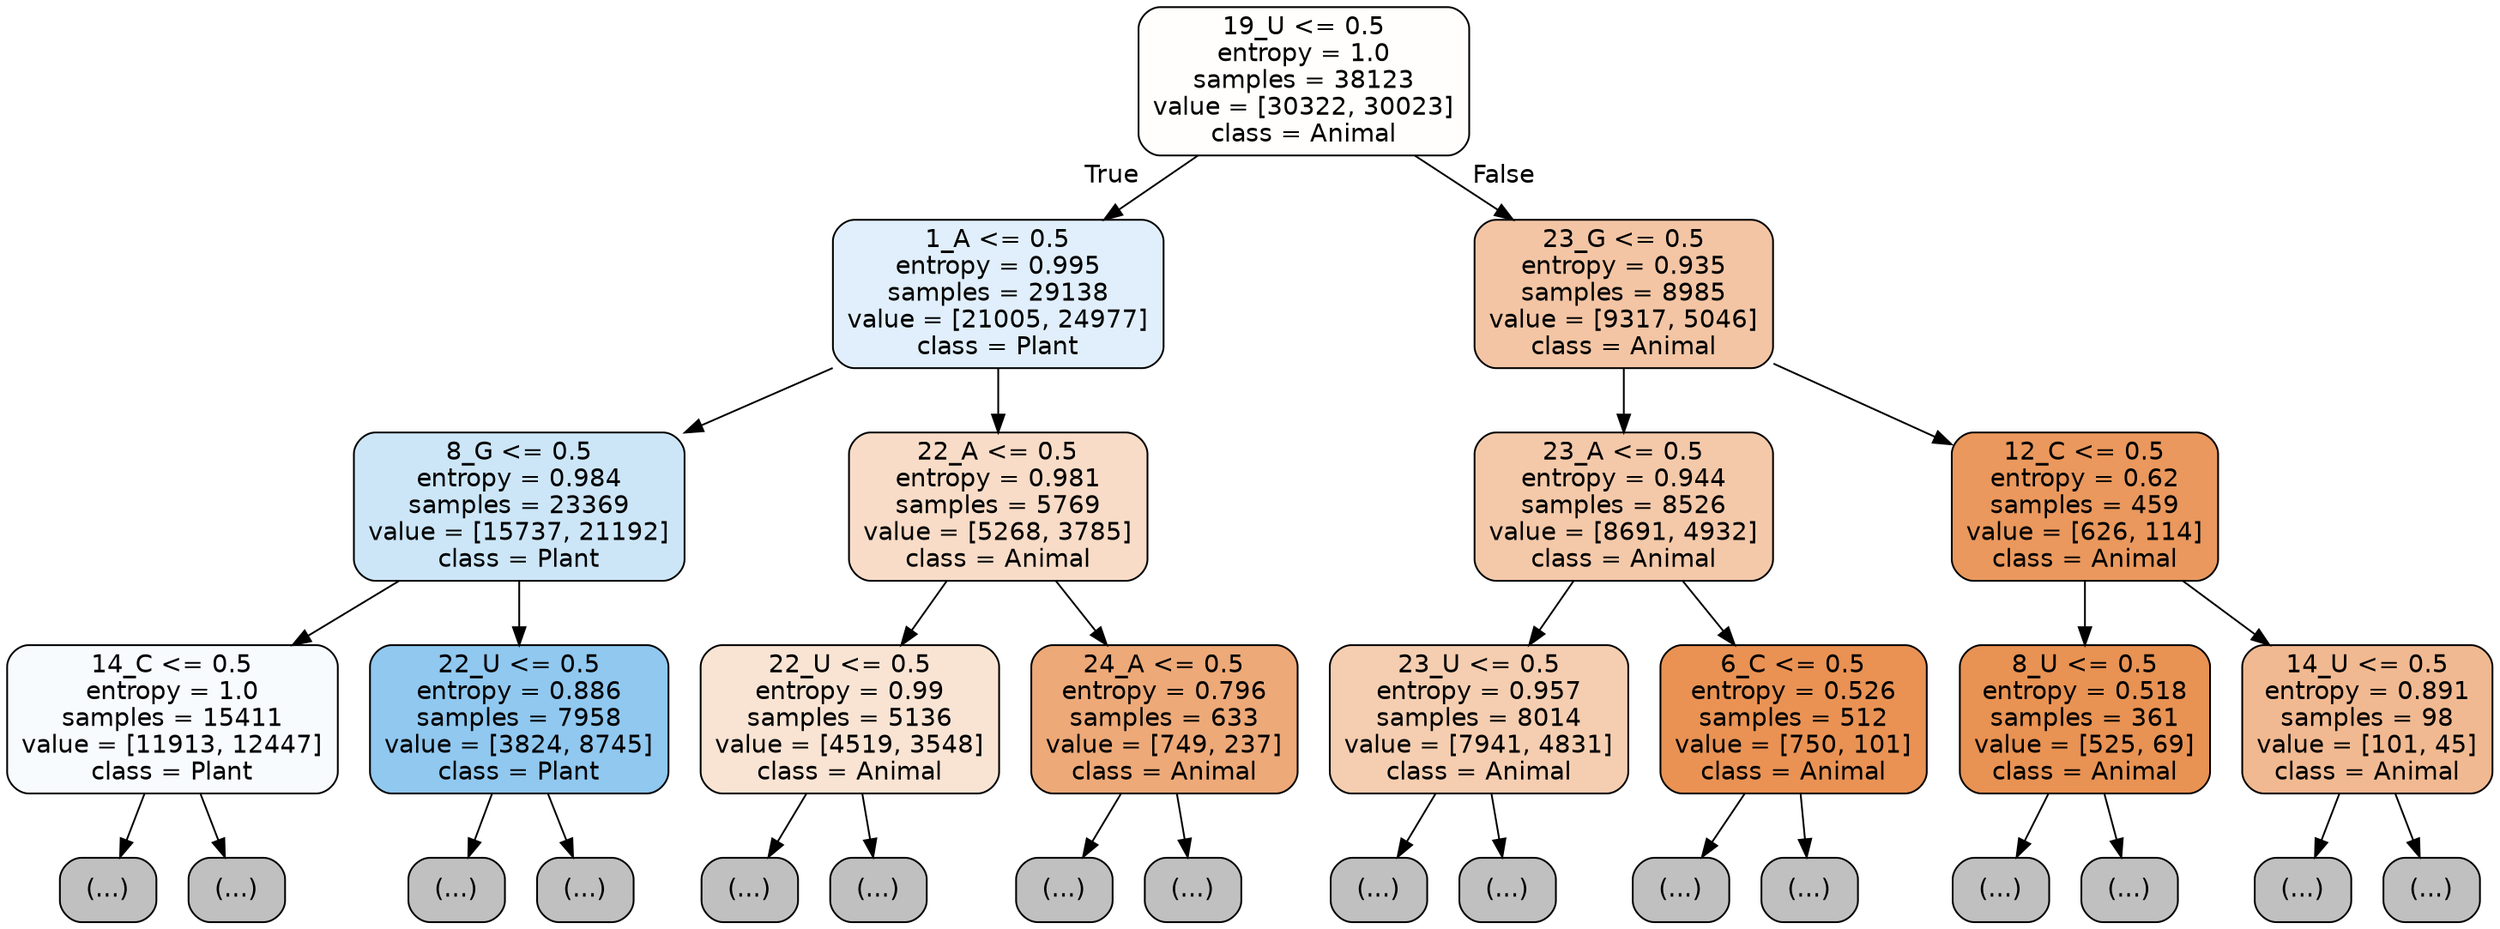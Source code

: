 digraph Tree {
node [shape=box, style="filled, rounded", color="black", fontname="helvetica"] ;
edge [fontname="helvetica"] ;
0 [label="19_U <= 0.5\nentropy = 1.0\nsamples = 38123\nvalue = [30322, 30023]\nclass = Animal", fillcolor="#fffefd"] ;
1 [label="1_A <= 0.5\nentropy = 0.995\nsamples = 29138\nvalue = [21005, 24977]\nclass = Plant", fillcolor="#e0effb"] ;
0 -> 1 [labeldistance=2.5, labelangle=45, headlabel="True"] ;
2 [label="8_G <= 0.5\nentropy = 0.984\nsamples = 23369\nvalue = [15737, 21192]\nclass = Plant", fillcolor="#cce6f8"] ;
1 -> 2 ;
3 [label="14_C <= 0.5\nentropy = 1.0\nsamples = 15411\nvalue = [11913, 12447]\nclass = Plant", fillcolor="#f7fbfe"] ;
2 -> 3 ;
4 [label="(...)", fillcolor="#C0C0C0"] ;
3 -> 4 ;
5461 [label="(...)", fillcolor="#C0C0C0"] ;
3 -> 5461 ;
6980 [label="22_U <= 0.5\nentropy = 0.886\nsamples = 7958\nvalue = [3824, 8745]\nclass = Plant", fillcolor="#90c8f0"] ;
2 -> 6980 ;
6981 [label="(...)", fillcolor="#C0C0C0"] ;
6980 -> 6981 ;
9362 [label="(...)", fillcolor="#C0C0C0"] ;
6980 -> 9362 ;
9649 [label="22_A <= 0.5\nentropy = 0.981\nsamples = 5769\nvalue = [5268, 3785]\nclass = Animal", fillcolor="#f8dcc7"] ;
1 -> 9649 ;
9650 [label="22_U <= 0.5\nentropy = 0.99\nsamples = 5136\nvalue = [4519, 3548]\nclass = Animal", fillcolor="#f9e4d4"] ;
9649 -> 9650 ;
9651 [label="(...)", fillcolor="#C0C0C0"] ;
9650 -> 9651 ;
11820 [label="(...)", fillcolor="#C0C0C0"] ;
9650 -> 11820 ;
12115 [label="24_A <= 0.5\nentropy = 0.796\nsamples = 633\nvalue = [749, 237]\nclass = Animal", fillcolor="#eda978"] ;
9649 -> 12115 ;
12116 [label="(...)", fillcolor="#C0C0C0"] ;
12115 -> 12116 ;
12401 [label="(...)", fillcolor="#C0C0C0"] ;
12115 -> 12401 ;
12422 [label="23_G <= 0.5\nentropy = 0.935\nsamples = 8985\nvalue = [9317, 5046]\nclass = Animal", fillcolor="#f3c5a4"] ;
0 -> 12422 [labeldistance=2.5, labelangle=-45, headlabel="False"] ;
12423 [label="23_A <= 0.5\nentropy = 0.944\nsamples = 8526\nvalue = [8691, 4932]\nclass = Animal", fillcolor="#f4c9a9"] ;
12422 -> 12423 ;
12424 [label="23_U <= 0.5\nentropy = 0.957\nsamples = 8014\nvalue = [7941, 4831]\nclass = Animal", fillcolor="#f5ceb1"] ;
12423 -> 12424 ;
12425 [label="(...)", fillcolor="#C0C0C0"] ;
12424 -> 12425 ;
16294 [label="(...)", fillcolor="#C0C0C0"] ;
12424 -> 16294 ;
16471 [label="6_C <= 0.5\nentropy = 0.526\nsamples = 512\nvalue = [750, 101]\nclass = Animal", fillcolor="#e99254"] ;
12423 -> 16471 ;
16472 [label="(...)", fillcolor="#C0C0C0"] ;
16471 -> 16472 ;
16637 [label="(...)", fillcolor="#C0C0C0"] ;
16471 -> 16637 ;
16676 [label="12_C <= 0.5\nentropy = 0.62\nsamples = 459\nvalue = [626, 114]\nclass = Animal", fillcolor="#ea985d"] ;
12422 -> 16676 ;
16677 [label="8_U <= 0.5\nentropy = 0.518\nsamples = 361\nvalue = [525, 69]\nclass = Animal", fillcolor="#e89253"] ;
16676 -> 16677 ;
16678 [label="(...)", fillcolor="#C0C0C0"] ;
16677 -> 16678 ;
16773 [label="(...)", fillcolor="#C0C0C0"] ;
16677 -> 16773 ;
16802 [label="14_U <= 0.5\nentropy = 0.891\nsamples = 98\nvalue = [101, 45]\nclass = Animal", fillcolor="#f1b991"] ;
16676 -> 16802 ;
16803 [label="(...)", fillcolor="#C0C0C0"] ;
16802 -> 16803 ;
16834 [label="(...)", fillcolor="#C0C0C0"] ;
16802 -> 16834 ;
}